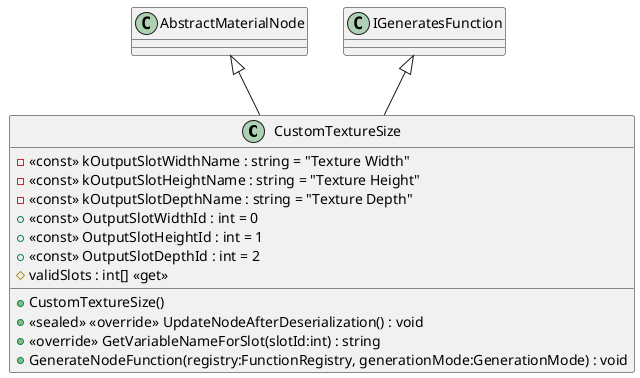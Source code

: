 @startuml
class CustomTextureSize {
    - <<const>> kOutputSlotWidthName : string = "Texture Width"
    - <<const>> kOutputSlotHeightName : string = "Texture Height"
    - <<const>> kOutputSlotDepthName : string = "Texture Depth"
    + <<const>> OutputSlotWidthId : int = 0
    + <<const>> OutputSlotHeightId : int = 1
    + <<const>> OutputSlotDepthId : int = 2
    + CustomTextureSize()
    # validSlots : int[] <<get>>
    + <<sealed>> <<override>> UpdateNodeAfterDeserialization() : void
    + <<override>> GetVariableNameForSlot(slotId:int) : string
    + GenerateNodeFunction(registry:FunctionRegistry, generationMode:GenerationMode) : void
}
AbstractMaterialNode <|-- CustomTextureSize
IGeneratesFunction <|-- CustomTextureSize
@enduml

